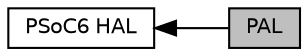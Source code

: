 digraph "PAL"
{
  edge [fontname="Helvetica",fontsize="10",labelfontname="Helvetica",labelfontsize="10"];
  node [fontname="Helvetica",fontsize="10",shape=box];
  rankdir=LR;
  Node1 [label="PSoC6 HAL",height=0.2,width=0.4,color="black", fillcolor="white", style="filled",URL="$da/d31/group__co2psoc6.html",tooltip=" "];
  Node0 [label="PAL",height=0.2,width=0.4,color="black", fillcolor="grey75", style="filled", fontcolor="black",tooltip=" "];
  Node1->Node0 [shape=plaintext, dir="back", style="solid"];
}
